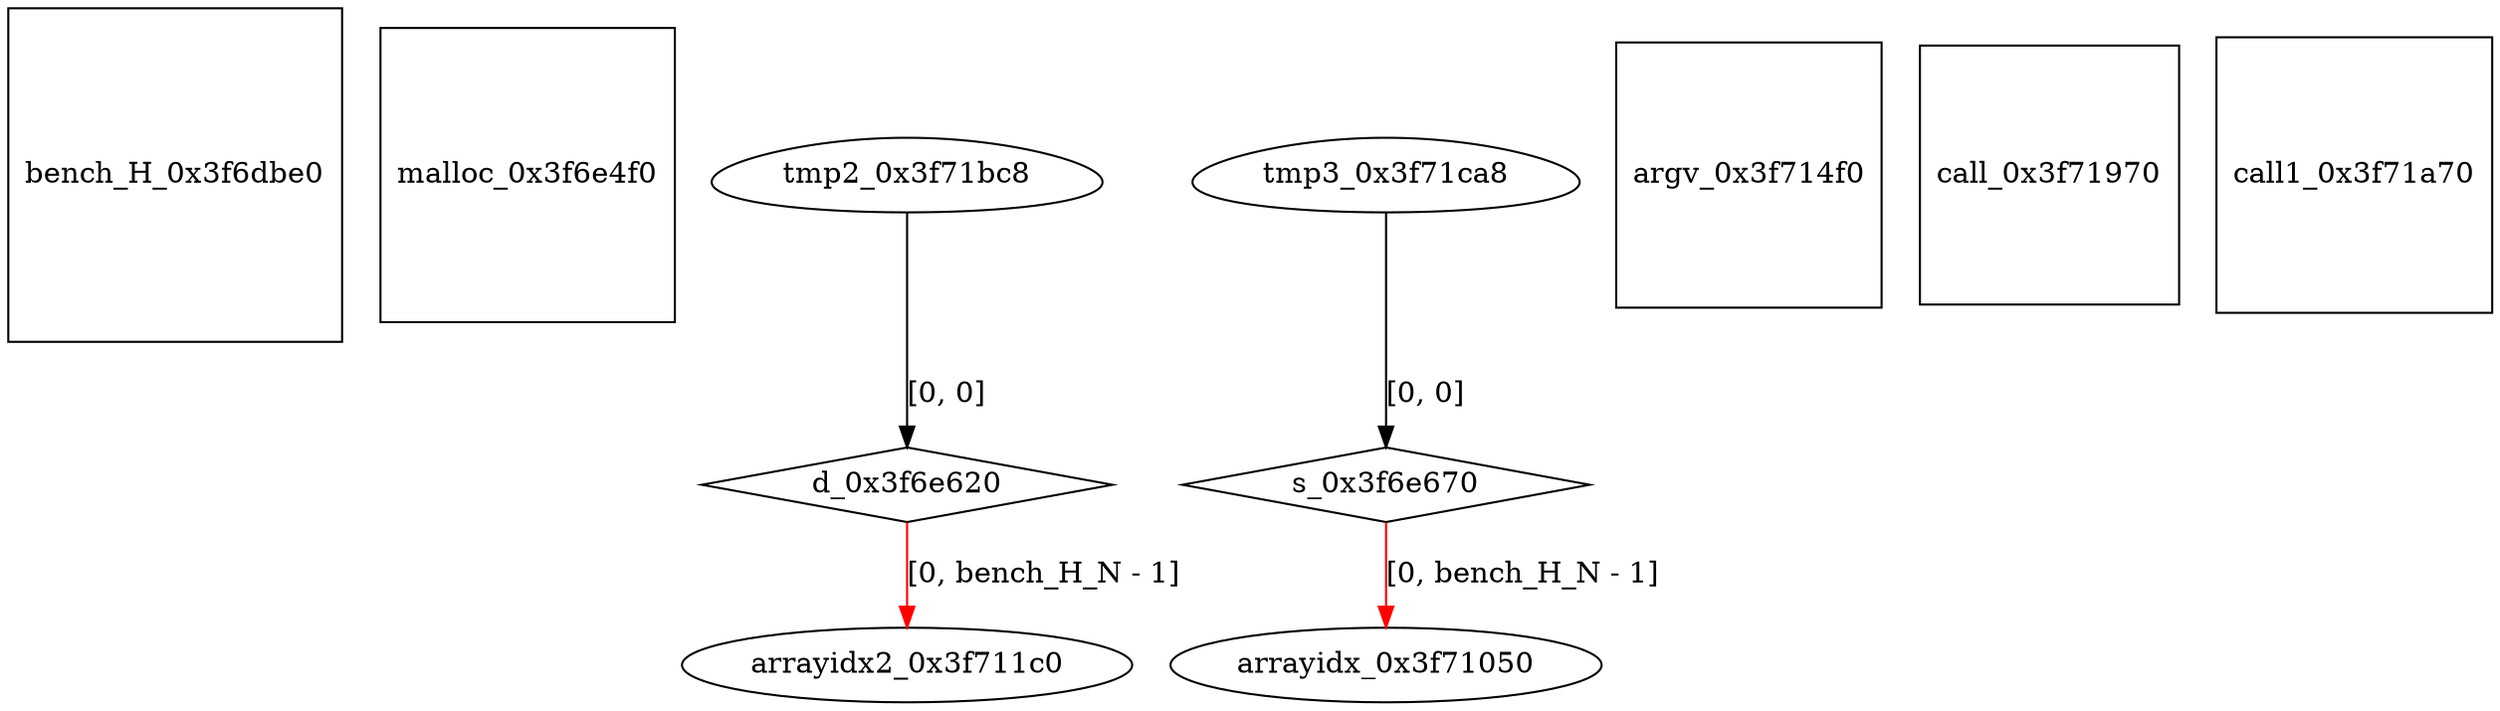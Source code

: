 digraph grafico {
"bench_H_0x3f6dbe0" [shape=square];
"malloc_0x3f6e4f0" [shape=square];
"d_0x3f6e620" [shape=diamond];
"tmp2_0x3f71bc8" -> "d_0x3f6e620" [label="[0, 0]"];
"s_0x3f6e670" [shape=diamond];
"tmp3_0x3f71ca8" -> "s_0x3f6e670" [label="[0, 0]"];
"arrayidx_0x3f71050" [shape=ellipse];
"s_0x3f6e670" -> "arrayidx_0x3f71050" [label="[0, bench_H_N - 1]",color=red];
"arrayidx2_0x3f711c0" [shape=ellipse];
"d_0x3f6e620" -> "arrayidx2_0x3f711c0" [label="[0, bench_H_N - 1]",color=red];
"argv_0x3f714f0" [shape=square];
"call_0x3f71970" [shape=square];
"call1_0x3f71a70" [shape=square];
"tmp2_0x3f71bc8" [shape=egg];
"tmp3_0x3f71ca8" [shape=egg];
}